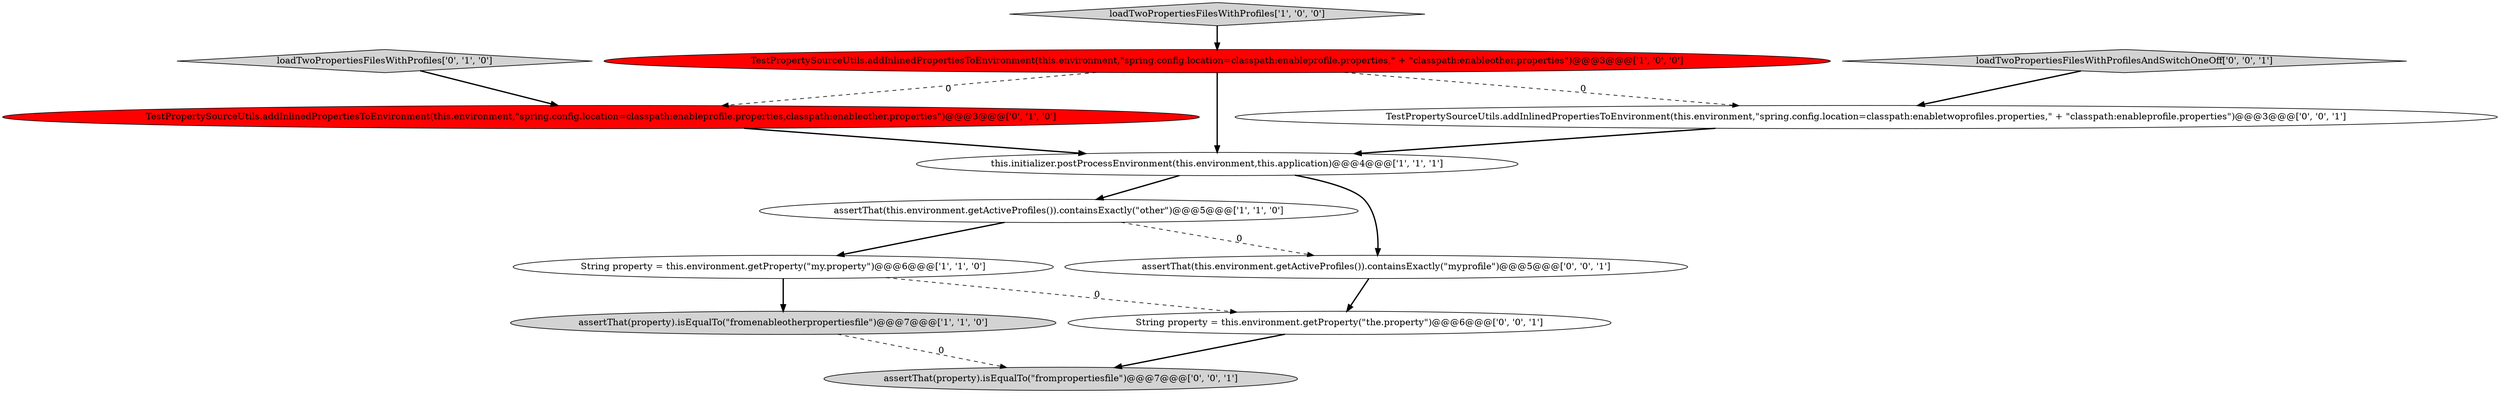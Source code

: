 digraph {
5 [style = filled, label = "assertThat(this.environment.getActiveProfiles()).containsExactly(\"other\")@@@5@@@['1', '1', '0']", fillcolor = white, shape = ellipse image = "AAA0AAABBB1BBB"];
9 [style = filled, label = "assertThat(this.environment.getActiveProfiles()).containsExactly(\"myprofile\")@@@5@@@['0', '0', '1']", fillcolor = white, shape = ellipse image = "AAA0AAABBB3BBB"];
12 [style = filled, label = "loadTwoPropertiesFilesWithProfilesAndSwitchOneOff['0', '0', '1']", fillcolor = lightgray, shape = diamond image = "AAA0AAABBB3BBB"];
2 [style = filled, label = "String property = this.environment.getProperty(\"my.property\")@@@6@@@['1', '1', '0']", fillcolor = white, shape = ellipse image = "AAA0AAABBB1BBB"];
7 [style = filled, label = "loadTwoPropertiesFilesWithProfiles['0', '1', '0']", fillcolor = lightgray, shape = diamond image = "AAA0AAABBB2BBB"];
8 [style = filled, label = "String property = this.environment.getProperty(\"the.property\")@@@6@@@['0', '0', '1']", fillcolor = white, shape = ellipse image = "AAA0AAABBB3BBB"];
4 [style = filled, label = "loadTwoPropertiesFilesWithProfiles['1', '0', '0']", fillcolor = lightgray, shape = diamond image = "AAA0AAABBB1BBB"];
1 [style = filled, label = "this.initializer.postProcessEnvironment(this.environment,this.application)@@@4@@@['1', '1', '1']", fillcolor = white, shape = ellipse image = "AAA0AAABBB1BBB"];
3 [style = filled, label = "TestPropertySourceUtils.addInlinedPropertiesToEnvironment(this.environment,\"spring.config.location=classpath:enableprofile.properties,\" + \"classpath:enableother.properties\")@@@3@@@['1', '0', '0']", fillcolor = red, shape = ellipse image = "AAA1AAABBB1BBB"];
6 [style = filled, label = "TestPropertySourceUtils.addInlinedPropertiesToEnvironment(this.environment,\"spring.config.location=classpath:enableprofile.properties,classpath:enableother.properties\")@@@3@@@['0', '1', '0']", fillcolor = red, shape = ellipse image = "AAA1AAABBB2BBB"];
10 [style = filled, label = "TestPropertySourceUtils.addInlinedPropertiesToEnvironment(this.environment,\"spring.config.location=classpath:enabletwoprofiles.properties,\" + \"classpath:enableprofile.properties\")@@@3@@@['0', '0', '1']", fillcolor = white, shape = ellipse image = "AAA0AAABBB3BBB"];
11 [style = filled, label = "assertThat(property).isEqualTo(\"frompropertiesfile\")@@@7@@@['0', '0', '1']", fillcolor = lightgray, shape = ellipse image = "AAA0AAABBB3BBB"];
0 [style = filled, label = "assertThat(property).isEqualTo(\"fromenableotherpropertiesfile\")@@@7@@@['1', '1', '0']", fillcolor = lightgray, shape = ellipse image = "AAA0AAABBB1BBB"];
1->5 [style = bold, label=""];
6->1 [style = bold, label=""];
4->3 [style = bold, label=""];
5->9 [style = dashed, label="0"];
5->2 [style = bold, label=""];
2->0 [style = bold, label=""];
12->10 [style = bold, label=""];
3->6 [style = dashed, label="0"];
3->10 [style = dashed, label="0"];
0->11 [style = dashed, label="0"];
3->1 [style = bold, label=""];
10->1 [style = bold, label=""];
9->8 [style = bold, label=""];
8->11 [style = bold, label=""];
2->8 [style = dashed, label="0"];
1->9 [style = bold, label=""];
7->6 [style = bold, label=""];
}
